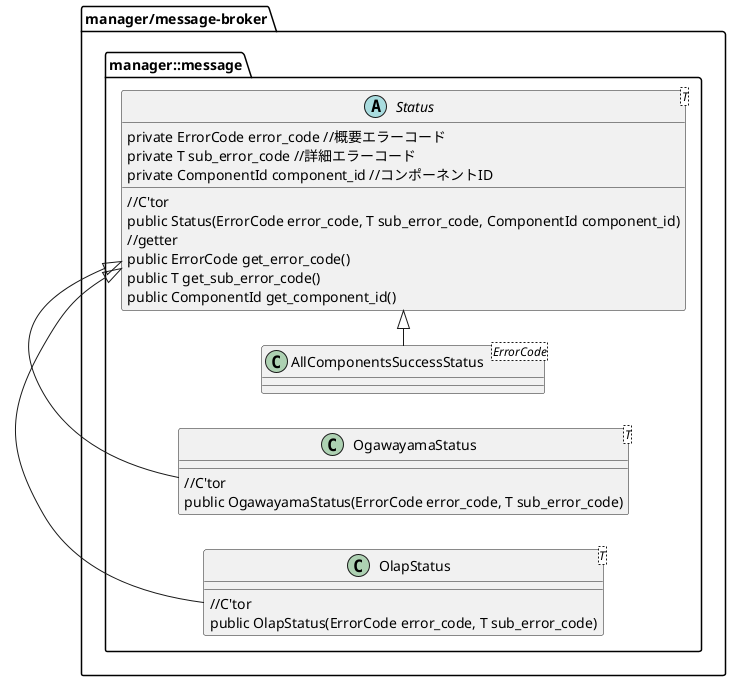 ' =========================================================
'
' =========================================================
@startuml Status
left to right direction

package "manager/message-broker" {
namespace manager::message {

    abstract class Status<T>
    {
        {method}//C'tor
        {method}public Status(ErrorCode error_code, T sub_error_code, ComponentId component_id)
        {method}//getter
        {method}public ErrorCode get_error_code()
        {method}public T get_sub_error_code()
        {method}public ComponentId get_component_id()
        {field}private ErrorCode error_code //概要エラーコード
        {field}private T sub_error_code //詳細エラーコード
        {field}private ComponentId component_id //コンポーネントID
    }

    class AllComponentsSuccessStatus<ErrorCode>
    {
    }

    class OgawayamaStatus<T>
    {
        {method}//C'tor
        {method}public OgawayamaStatus(ErrorCode error_code, T sub_error_code)
    }

    class OlapStatus<T>
    {
        {method}//C'tor
        {method}public OlapStatus(ErrorCode error_code, T sub_error_code)
    }

AllComponentsSuccessStatus -|> Status
OgawayamaStatus -|> Status
OlapStatus -|> Status
}
}

@enduml
